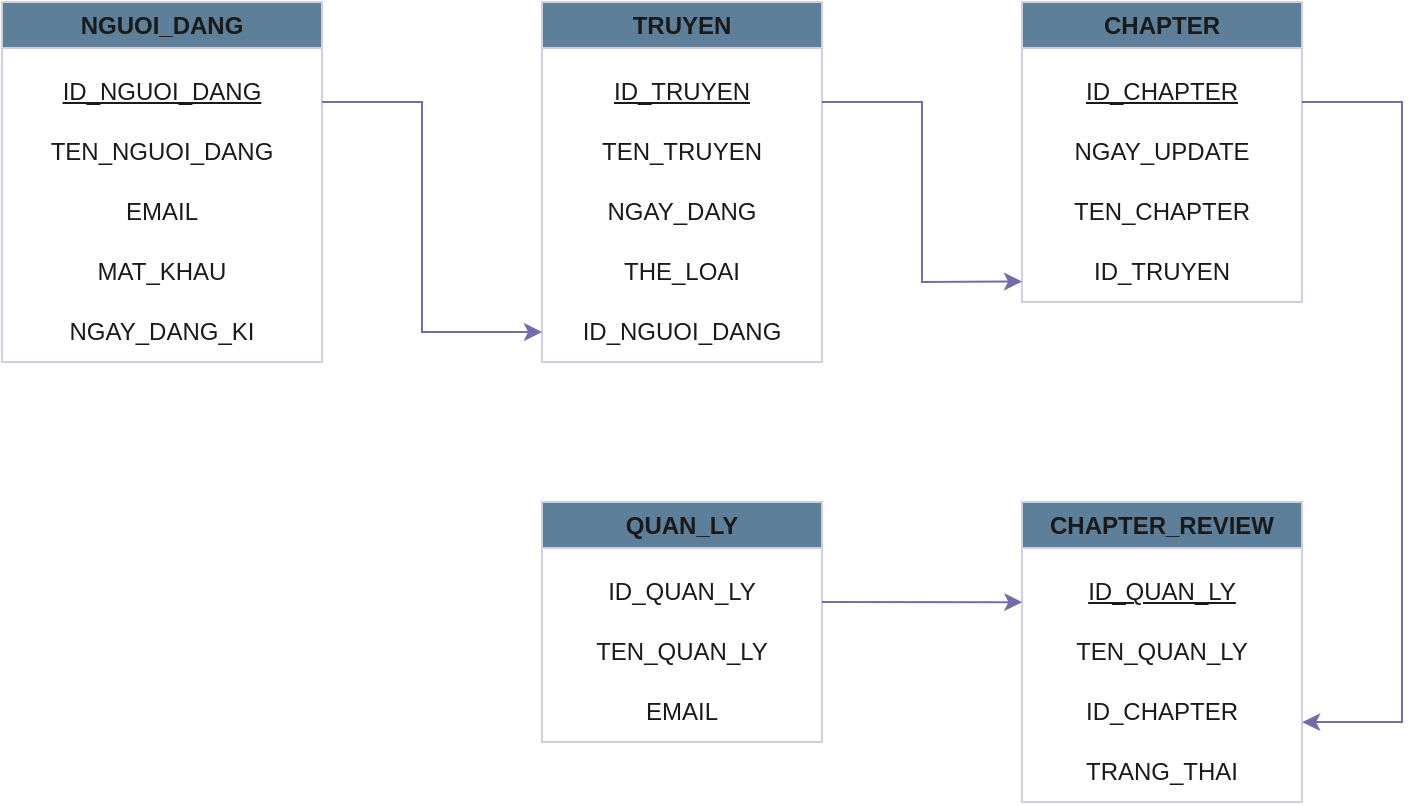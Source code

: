 <mxfile version="26.2.13">
  <diagram name="Page-1" id="RjZ4Prxl7FdGrBk4clQj">
    <mxGraphModel dx="863" dy="515" grid="0" gridSize="10" guides="1" tooltips="1" connect="1" arrows="1" fold="1" page="1" pageScale="1" pageWidth="850" pageHeight="1100" background="light-dark(#FFFFFF,#FFFFFF)" math="0" shadow="0">
      <root>
        <mxCell id="0" />
        <mxCell id="1" parent="0" />
        <mxCell id="LhS7VMMKGw6rGxjzMtjc-1" value="NGUOI_DANG" style="swimlane;whiteSpace=wrap;html=1;labelBackgroundColor=none;fillColor=#5D7F99;strokeColor=#D0CEE2;fontColor=#1A1A1A;" vertex="1" parent="1">
          <mxGeometry x="70" y="70" width="160" height="180" as="geometry" />
        </mxCell>
        <mxCell id="LhS7VMMKGw6rGxjzMtjc-2" value="&lt;u&gt;ID_NGUOI_DANG&lt;/u&gt;" style="text;html=1;align=center;verticalAlign=middle;whiteSpace=wrap;rounded=0;labelBackgroundColor=none;fontColor=light-dark(#1A1A1A,#000000);" vertex="1" parent="LhS7VMMKGw6rGxjzMtjc-1">
          <mxGeometry y="30" width="160" height="30" as="geometry" />
        </mxCell>
        <mxCell id="LhS7VMMKGw6rGxjzMtjc-3" value="TEN_NGUOI_DANG" style="text;html=1;align=center;verticalAlign=middle;whiteSpace=wrap;rounded=0;labelBackgroundColor=none;fontColor=light-dark(#1A1A1A,#000000);" vertex="1" parent="LhS7VMMKGw6rGxjzMtjc-1">
          <mxGeometry y="60" width="160" height="30" as="geometry" />
        </mxCell>
        <mxCell id="LhS7VMMKGw6rGxjzMtjc-4" value="EMAIL" style="text;html=1;align=center;verticalAlign=middle;whiteSpace=wrap;rounded=0;labelBackgroundColor=none;fontColor=light-dark(#1A1A1A,#000000);" vertex="1" parent="LhS7VMMKGw6rGxjzMtjc-1">
          <mxGeometry y="90" width="160" height="30" as="geometry" />
        </mxCell>
        <mxCell id="LhS7VMMKGw6rGxjzMtjc-5" value="MAT_KHAU" style="text;html=1;align=center;verticalAlign=middle;whiteSpace=wrap;rounded=0;labelBackgroundColor=none;fontColor=light-dark(#1A1A1A,#000000);" vertex="1" parent="LhS7VMMKGw6rGxjzMtjc-1">
          <mxGeometry y="120" width="160" height="30" as="geometry" />
        </mxCell>
        <mxCell id="LhS7VMMKGw6rGxjzMtjc-6" value="NGAY_DANG_KI" style="text;html=1;align=center;verticalAlign=middle;whiteSpace=wrap;rounded=0;labelBackgroundColor=none;fontColor=light-dark(#1A1A1A,#000000);" vertex="1" parent="LhS7VMMKGw6rGxjzMtjc-1">
          <mxGeometry y="150" width="160" height="30" as="geometry" />
        </mxCell>
        <mxCell id="LhS7VMMKGw6rGxjzMtjc-8" value="TRUYEN" style="swimlane;whiteSpace=wrap;html=1;labelBackgroundColor=none;fillColor=#5D7F99;strokeColor=#D0CEE2;fontColor=#1A1A1A;" vertex="1" parent="1">
          <mxGeometry x="340" y="70" width="140" height="180" as="geometry" />
        </mxCell>
        <mxCell id="LhS7VMMKGw6rGxjzMtjc-9" value="&lt;u&gt;ID_TRUYEN&lt;/u&gt;" style="text;html=1;align=center;verticalAlign=middle;whiteSpace=wrap;rounded=0;labelBackgroundColor=none;fontColor=light-dark(#1A1A1A,#000000);" vertex="1" parent="LhS7VMMKGw6rGxjzMtjc-8">
          <mxGeometry y="30" width="140" height="30" as="geometry" />
        </mxCell>
        <mxCell id="LhS7VMMKGw6rGxjzMtjc-11" value="TEN_TRUYEN" style="text;html=1;align=center;verticalAlign=middle;whiteSpace=wrap;rounded=0;labelBackgroundColor=none;fontColor=light-dark(#1A1A1A,#000000);" vertex="1" parent="LhS7VMMKGw6rGxjzMtjc-8">
          <mxGeometry y="60" width="140" height="30" as="geometry" />
        </mxCell>
        <mxCell id="LhS7VMMKGw6rGxjzMtjc-12" value="NGAY_DANG" style="text;html=1;align=center;verticalAlign=middle;whiteSpace=wrap;rounded=0;labelBackgroundColor=none;fontColor=light-dark(#1A1A1A,#000000);" vertex="1" parent="LhS7VMMKGw6rGxjzMtjc-8">
          <mxGeometry y="90" width="140" height="30" as="geometry" />
        </mxCell>
        <mxCell id="LhS7VMMKGw6rGxjzMtjc-13" value="THE_LOAI" style="text;html=1;align=center;verticalAlign=middle;whiteSpace=wrap;rounded=0;labelBackgroundColor=none;fontColor=light-dark(#1A1A1A,#000000);" vertex="1" parent="LhS7VMMKGw6rGxjzMtjc-8">
          <mxGeometry y="120" width="140" height="30" as="geometry" />
        </mxCell>
        <mxCell id="LhS7VMMKGw6rGxjzMtjc-14" value="ID_NGUOI_DANG" style="text;html=1;align=center;verticalAlign=middle;whiteSpace=wrap;rounded=0;labelBackgroundColor=none;fontColor=light-dark(#1A1A1A,#000000);" vertex="1" parent="LhS7VMMKGw6rGxjzMtjc-8">
          <mxGeometry y="150" width="140" height="30" as="geometry" />
        </mxCell>
        <mxCell id="LhS7VMMKGw6rGxjzMtjc-16" value="" style="endArrow=classic;html=1;rounded=0;entryX=0;entryY=0.5;entryDx=0;entryDy=0;labelBackgroundColor=none;strokeColor=light-dark(#736CA8,#000000);fontColor=default;" edge="1" parent="1" target="LhS7VMMKGw6rGxjzMtjc-14">
          <mxGeometry width="50" height="50" relative="1" as="geometry">
            <mxPoint x="230" y="120" as="sourcePoint" />
            <mxPoint x="280" y="310" as="targetPoint" />
            <Array as="points">
              <mxPoint x="280" y="120" />
              <mxPoint x="280" y="235" />
            </Array>
          </mxGeometry>
        </mxCell>
        <mxCell id="LhS7VMMKGw6rGxjzMtjc-17" value="CHAPTER" style="swimlane;whiteSpace=wrap;html=1;labelBackgroundColor=none;fillColor=#5D7F99;strokeColor=#D0CEE2;fontColor=#1A1A1A;" vertex="1" parent="1">
          <mxGeometry x="580" y="70" width="140" height="150" as="geometry" />
        </mxCell>
        <mxCell id="LhS7VMMKGw6rGxjzMtjc-18" value="ID_CHAPTER" style="text;html=1;align=center;verticalAlign=middle;whiteSpace=wrap;rounded=0;fontStyle=4;labelBackgroundColor=none;fontColor=light-dark(#1A1A1A,#000000);" vertex="1" parent="LhS7VMMKGw6rGxjzMtjc-17">
          <mxGeometry y="30" width="140" height="30" as="geometry" />
        </mxCell>
        <mxCell id="LhS7VMMKGw6rGxjzMtjc-19" value="NGAY_UPDATE" style="text;html=1;align=center;verticalAlign=middle;whiteSpace=wrap;rounded=0;labelBackgroundColor=none;fontColor=light-dark(#1A1A1A,#000000);" vertex="1" parent="LhS7VMMKGw6rGxjzMtjc-17">
          <mxGeometry y="60" width="140" height="30" as="geometry" />
        </mxCell>
        <mxCell id="LhS7VMMKGw6rGxjzMtjc-20" value="TEN_CHAPTER" style="text;html=1;align=center;verticalAlign=middle;whiteSpace=wrap;rounded=0;labelBackgroundColor=none;fontColor=light-dark(#1A1A1A,#000000);" vertex="1" parent="LhS7VMMKGw6rGxjzMtjc-17">
          <mxGeometry y="90" width="140" height="30" as="geometry" />
        </mxCell>
        <mxCell id="LhS7VMMKGw6rGxjzMtjc-21" value="ID_TRUYEN" style="text;html=1;align=center;verticalAlign=middle;whiteSpace=wrap;rounded=0;labelBackgroundColor=none;fontColor=light-dark(#1A1A1A,#000000);" vertex="1" parent="LhS7VMMKGw6rGxjzMtjc-17">
          <mxGeometry y="120" width="140" height="30" as="geometry" />
        </mxCell>
        <mxCell id="LhS7VMMKGw6rGxjzMtjc-23" value="" style="endArrow=classic;html=1;rounded=0;entryX=0;entryY=0.658;entryDx=0;entryDy=0;entryPerimeter=0;labelBackgroundColor=none;strokeColor=light-dark(#736CA8,#000000);fontColor=default;" edge="1" parent="1" target="LhS7VMMKGw6rGxjzMtjc-21">
          <mxGeometry width="50" height="50" relative="1" as="geometry">
            <mxPoint x="480" y="120" as="sourcePoint" />
            <mxPoint x="530" y="70" as="targetPoint" />
            <Array as="points">
              <mxPoint x="530" y="120" />
              <mxPoint x="530" y="210" />
            </Array>
          </mxGeometry>
        </mxCell>
        <mxCell id="LhS7VMMKGw6rGxjzMtjc-24" value="CHAPTER_REVIEW" style="swimlane;whiteSpace=wrap;html=1;labelBackgroundColor=none;fillColor=#5D7F99;strokeColor=#D0CEE2;fontColor=#1A1A1A;" vertex="1" parent="1">
          <mxGeometry x="580" y="320" width="140" height="150" as="geometry" />
        </mxCell>
        <mxCell id="LhS7VMMKGw6rGxjzMtjc-25" value="ID_QUAN_LY" style="text;html=1;align=center;verticalAlign=middle;whiteSpace=wrap;rounded=0;fontStyle=4;labelBackgroundColor=none;fontColor=light-dark(#1A1A1A,#000000);" vertex="1" parent="LhS7VMMKGw6rGxjzMtjc-24">
          <mxGeometry y="30" width="140" height="30" as="geometry" />
        </mxCell>
        <mxCell id="LhS7VMMKGw6rGxjzMtjc-26" value="TEN_QUAN_LY" style="text;html=1;align=center;verticalAlign=middle;whiteSpace=wrap;rounded=0;labelBackgroundColor=none;fontColor=light-dark(#1A1A1A,#000000);" vertex="1" parent="LhS7VMMKGw6rGxjzMtjc-24">
          <mxGeometry y="60" width="140" height="30" as="geometry" />
        </mxCell>
        <mxCell id="LhS7VMMKGw6rGxjzMtjc-27" value="ID_CHAPTER" style="text;html=1;align=center;verticalAlign=middle;whiteSpace=wrap;rounded=0;labelBackgroundColor=none;fontColor=light-dark(#1A1A1A,#000000);" vertex="1" parent="LhS7VMMKGw6rGxjzMtjc-24">
          <mxGeometry y="90" width="140" height="30" as="geometry" />
        </mxCell>
        <mxCell id="LhS7VMMKGw6rGxjzMtjc-28" value="TRANG_THAI" style="text;html=1;align=center;verticalAlign=middle;whiteSpace=wrap;rounded=0;labelBackgroundColor=none;fontColor=light-dark(#1A1A1A,#000000);" vertex="1" parent="LhS7VMMKGw6rGxjzMtjc-24">
          <mxGeometry y="120" width="140" height="30" as="geometry" />
        </mxCell>
        <mxCell id="LhS7VMMKGw6rGxjzMtjc-30" value="" style="endArrow=classic;html=1;rounded=0;entryX=1.001;entryY=0.669;entryDx=0;entryDy=0;entryPerimeter=0;labelBackgroundColor=none;strokeColor=light-dark(#736CA8,#000000);fontColor=default;" edge="1" parent="1" target="LhS7VMMKGw6rGxjzMtjc-27">
          <mxGeometry width="50" height="50" relative="1" as="geometry">
            <mxPoint x="720" y="120" as="sourcePoint" />
            <mxPoint x="770" y="70" as="targetPoint" />
            <Array as="points">
              <mxPoint x="770" y="120" />
              <mxPoint x="770" y="430" />
            </Array>
          </mxGeometry>
        </mxCell>
        <mxCell id="LhS7VMMKGw6rGxjzMtjc-31" value="QUAN_LY" style="swimlane;whiteSpace=wrap;html=1;labelBackgroundColor=none;fillColor=#5D7F99;strokeColor=#D0CEE2;fontColor=#1A1A1A;" vertex="1" parent="1">
          <mxGeometry x="340" y="320" width="140" height="120" as="geometry" />
        </mxCell>
        <mxCell id="LhS7VMMKGw6rGxjzMtjc-32" value="ID_QUAN_LY" style="text;html=1;align=center;verticalAlign=middle;whiteSpace=wrap;rounded=0;labelBackgroundColor=none;fontColor=light-dark(#1A1A1A,#000000);" vertex="1" parent="LhS7VMMKGw6rGxjzMtjc-31">
          <mxGeometry y="30" width="140" height="30" as="geometry" />
        </mxCell>
        <mxCell id="LhS7VMMKGw6rGxjzMtjc-33" value="TEN_QUAN_LY" style="text;html=1;align=center;verticalAlign=middle;whiteSpace=wrap;rounded=0;labelBackgroundColor=none;fontColor=light-dark(#1A1A1A,#000000);" vertex="1" parent="LhS7VMMKGw6rGxjzMtjc-31">
          <mxGeometry y="60" width="140" height="30" as="geometry" />
        </mxCell>
        <mxCell id="LhS7VMMKGw6rGxjzMtjc-34" value="EMAIL" style="text;html=1;align=center;verticalAlign=middle;whiteSpace=wrap;rounded=0;labelBackgroundColor=none;fontColor=light-dark(#1A1A1A,#000000);" vertex="1" parent="LhS7VMMKGw6rGxjzMtjc-31">
          <mxGeometry y="90" width="140" height="30" as="geometry" />
        </mxCell>
        <mxCell id="LhS7VMMKGw6rGxjzMtjc-36" value="" style="endArrow=classic;html=1;rounded=0;entryX=0.001;entryY=0.669;entryDx=0;entryDy=0;entryPerimeter=0;labelBackgroundColor=none;strokeColor=light-dark(#736CA8,#000000);fontColor=default;" edge="1" parent="1" target="LhS7VMMKGw6rGxjzMtjc-25">
          <mxGeometry width="50" height="50" relative="1" as="geometry">
            <mxPoint x="480" y="370" as="sourcePoint" />
            <mxPoint x="530" y="320" as="targetPoint" />
          </mxGeometry>
        </mxCell>
      </root>
    </mxGraphModel>
  </diagram>
</mxfile>
